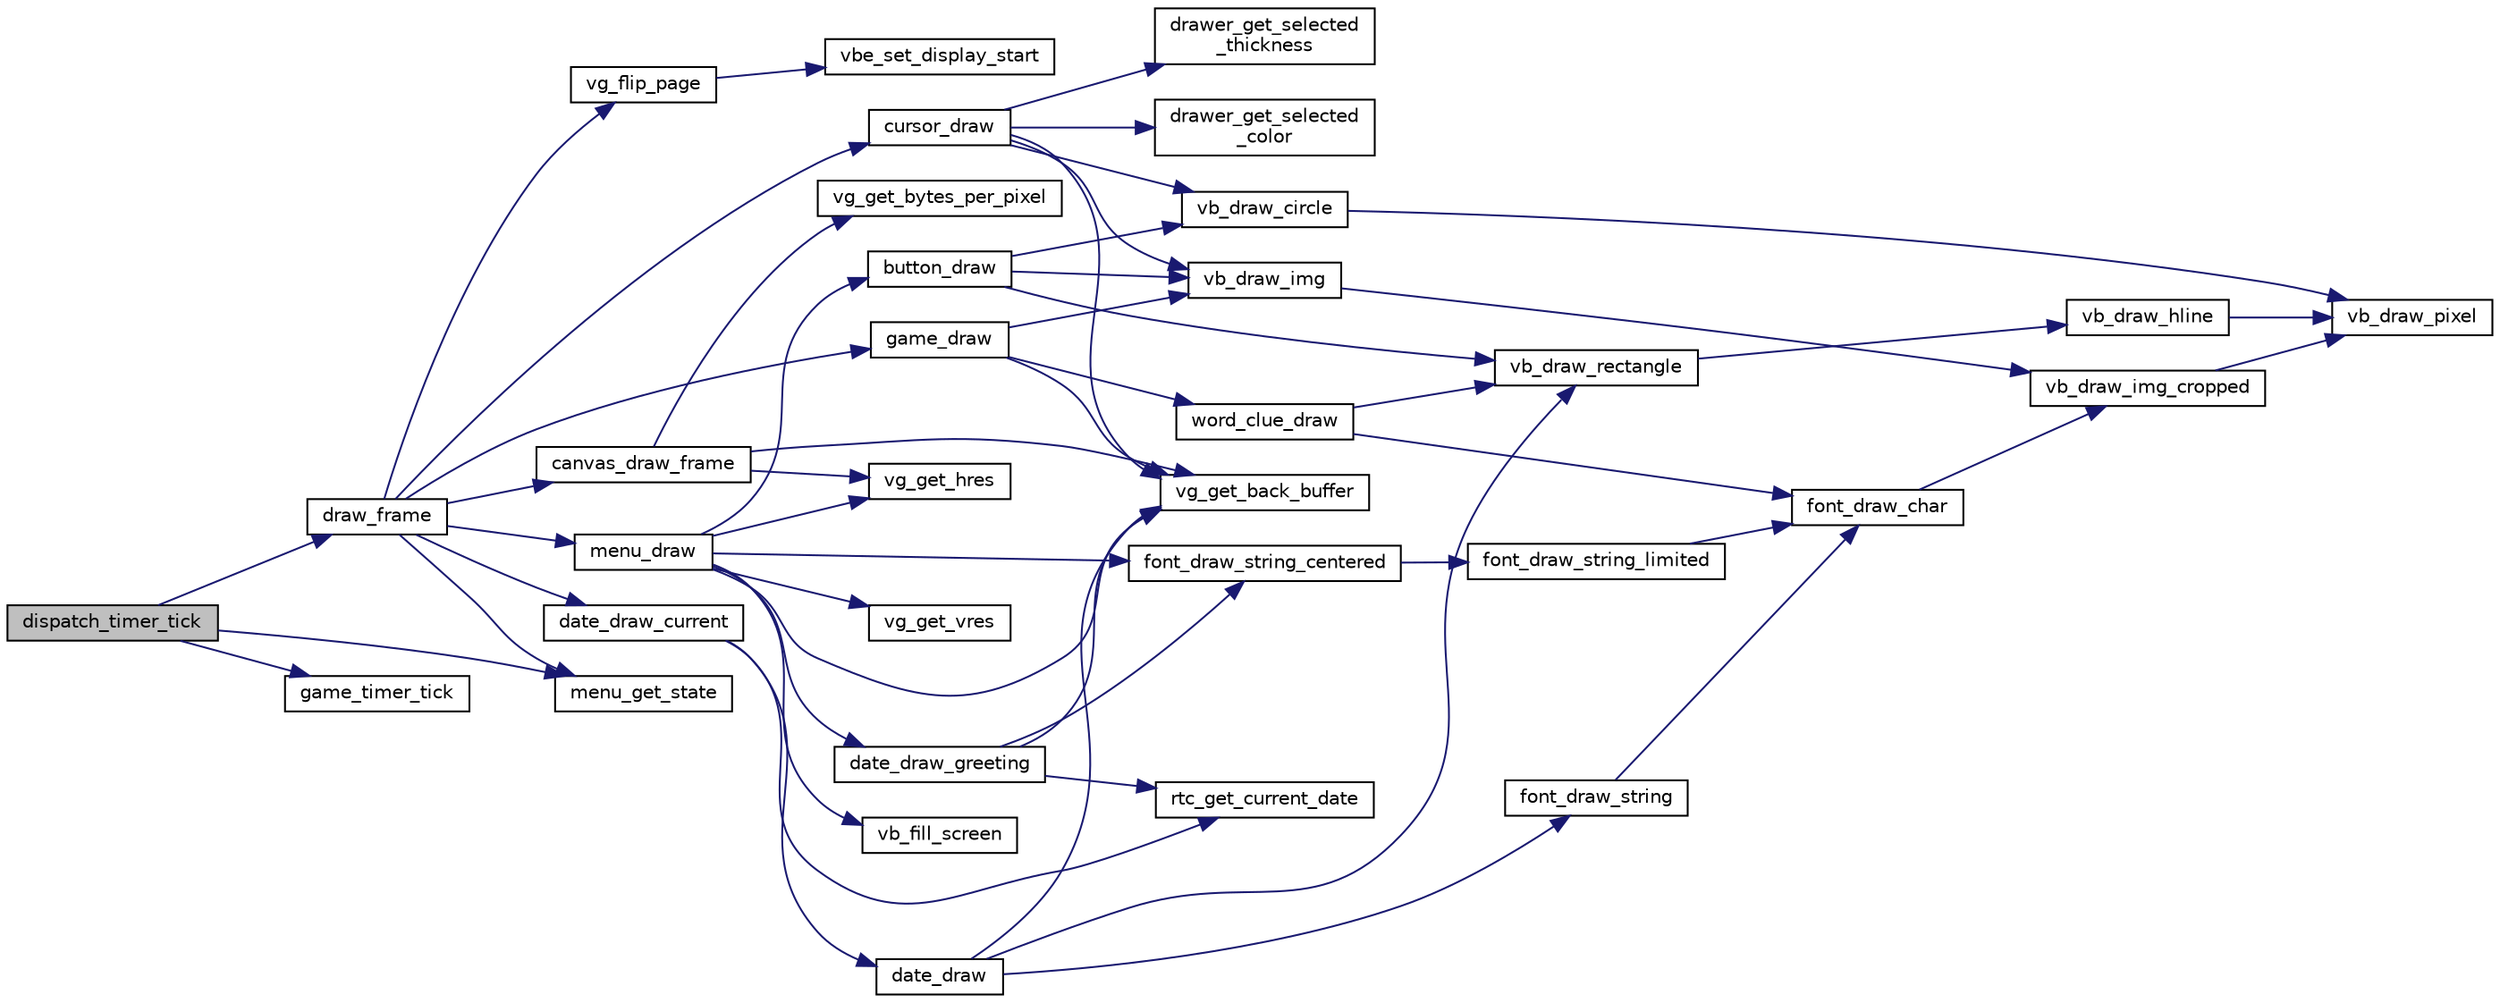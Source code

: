 digraph "dispatch_timer_tick"
{
 // LATEX_PDF_SIZE
  edge [fontname="Helvetica",fontsize="10",labelfontname="Helvetica",labelfontsize="10"];
  node [fontname="Helvetica",fontsize="10",shape=record];
  rankdir="LR";
  Node1 [label="dispatch_timer_tick",height=0.2,width=0.4,color="black", fillcolor="grey75", style="filled", fontcolor="black",tooltip="Dispatches a timer interrupt."];
  Node1 -> Node2 [color="midnightblue",fontsize="10",style="solid",fontname="Helvetica"];
  Node2 [label="draw_frame",height=0.2,width=0.4,color="black", fillcolor="white", style="filled",URL="$group__dispatcher.html#ga1265a5e2843f2b1c45ad05ae61de7000",tooltip="Draws the frame to the back buffer and flips the buffers."];
  Node2 -> Node3 [color="midnightblue",fontsize="10",style="solid",fontname="Helvetica"];
  Node3 [label="canvas_draw_frame",height=0.2,width=0.4,color="black", fillcolor="white", style="filled",URL="$group__canvas.html#ga7212eaf58fd2e7ff08ae401d340d51cd",tooltip="Draws the canvas to the back buffer."];
  Node3 -> Node4 [color="midnightblue",fontsize="10",style="solid",fontname="Helvetica"];
  Node4 [label="vg_get_back_buffer",height=0.2,width=0.4,color="black", fillcolor="white", style="filled",URL="$group__video__gr.html#gaecb0fe68de84fcbe553f77d62b37c69b",tooltip="Gets the back buffer."];
  Node3 -> Node5 [color="midnightblue",fontsize="10",style="solid",fontname="Helvetica"];
  Node5 [label="vg_get_bytes_per_pixel",height=0.2,width=0.4,color="black", fillcolor="white", style="filled",URL="$group__video__gr.html#ga14959b59f7846393c15b57d8d3d6f1d6",tooltip="Gets the number of bytes used to represent a single pixel."];
  Node3 -> Node6 [color="midnightblue",fontsize="10",style="solid",fontname="Helvetica"];
  Node6 [label="vg_get_hres",height=0.2,width=0.4,color="black", fillcolor="white", style="filled",URL="$group__video__gr.html#ga03e56e930917ca4f15ea488838d513a8",tooltip="Gets the horizontal resolution of the buffer."];
  Node2 -> Node7 [color="midnightblue",fontsize="10",style="solid",fontname="Helvetica"];
  Node7 [label="cursor_draw",height=0.2,width=0.4,color="black", fillcolor="white", style="filled",URL="$group__cursor.html#ga1f0539239b1f5a7f3de05af786aeaab2",tooltip="Draws the cursor to the back buffer in its current position according to its current state."];
  Node7 -> Node8 [color="midnightblue",fontsize="10",style="solid",fontname="Helvetica"];
  Node8 [label="drawer_get_selected\l_color",height=0.2,width=0.4,color="black", fillcolor="white", style="filled",URL="$group__game.html#ga3fd14fd97f9704dccd8f8b0e6e53960f",tooltip="Gets the drawer selected color."];
  Node7 -> Node9 [color="midnightblue",fontsize="10",style="solid",fontname="Helvetica"];
  Node9 [label="drawer_get_selected\l_thickness",height=0.2,width=0.4,color="black", fillcolor="white", style="filled",URL="$group__game.html#ga7a01e47255ad988eefbe2e0067a3e26c",tooltip="Gets the drawer selected thickness."];
  Node7 -> Node10 [color="midnightblue",fontsize="10",style="solid",fontname="Helvetica"];
  Node10 [label="vb_draw_circle",height=0.2,width=0.4,color="black", fillcolor="white", style="filled",URL="$group__graphics.html#ga1b69ad0e07cfd0697a4cb9c18ba48b67",tooltip="Draws a circle in the given buffer in the given coordinates with the given radius with the given colo..."];
  Node10 -> Node11 [color="midnightblue",fontsize="10",style="solid",fontname="Helvetica"];
  Node11 [label="vb_draw_pixel",height=0.2,width=0.4,color="black", fillcolor="white", style="filled",URL="$group__graphics.html#ga257b5dac975604f70651e8764ad8acd8",tooltip="Draws a pixel in the given buffer in the given coordinates with the given color."];
  Node7 -> Node12 [color="midnightblue",fontsize="10",style="solid",fontname="Helvetica"];
  Node12 [label="vb_draw_img",height=0.2,width=0.4,color="black", fillcolor="white", style="filled",URL="$group__graphics.html#gad48647db82bcc8a80196a817c9959a40",tooltip="Draws a given xpm image in the given buffer in the given coordinates."];
  Node12 -> Node13 [color="midnightblue",fontsize="10",style="solid",fontname="Helvetica"];
  Node13 [label="vb_draw_img_cropped",height=0.2,width=0.4,color="black", fillcolor="white", style="filled",URL="$group__graphics.html#ga31260a04eb12bc7be5012378500b09b0",tooltip="Draws a portion of a given xpm image in the given buffer in the given coordinates."];
  Node13 -> Node11 [color="midnightblue",fontsize="10",style="solid",fontname="Helvetica"];
  Node7 -> Node4 [color="midnightblue",fontsize="10",style="solid",fontname="Helvetica"];
  Node2 -> Node14 [color="midnightblue",fontsize="10",style="solid",fontname="Helvetica"];
  Node14 [label="date_draw_current",height=0.2,width=0.4,color="black", fillcolor="white", style="filled",URL="$group__date.html#gac6b60c120a9b43280cf175cc7fb7f047",tooltip="Draws the current date to the top left corner of the screen."];
  Node14 -> Node15 [color="midnightblue",fontsize="10",style="solid",fontname="Helvetica"];
  Node15 [label="date_draw",height=0.2,width=0.4,color="black", fillcolor="white", style="filled",URL="$group__date.html#ga4935ca0b464c660a91e7f725da5149ae",tooltip="Draws a date to the given screen coordiantes."];
  Node15 -> Node16 [color="midnightblue",fontsize="10",style="solid",fontname="Helvetica"];
  Node16 [label="font_draw_string",height=0.2,width=0.4,color="black", fillcolor="white", style="filled",URL="$group__font.html#ga84590018142e55d772b7ce9733c06ecf",tooltip="Draws a given string to the given coordinates in the given buffer."];
  Node16 -> Node17 [color="midnightblue",fontsize="10",style="solid",fontname="Helvetica"];
  Node17 [label="font_draw_char",height=0.2,width=0.4,color="black", fillcolor="white", style="filled",URL="$group__font.html#gaa049c74a42572fa8713f9d08ddf42fc1",tooltip="Draws a given char to the given coordinates in the given buffer."];
  Node17 -> Node13 [color="midnightblue",fontsize="10",style="solid",fontname="Helvetica"];
  Node15 -> Node18 [color="midnightblue",fontsize="10",style="solid",fontname="Helvetica"];
  Node18 [label="vb_draw_rectangle",height=0.2,width=0.4,color="black", fillcolor="white", style="filled",URL="$group__graphics.html#ga16484c11b9019a2395c4964fe7da3ab1",tooltip="Draws a rectangle in the given buffer in the given coordinates with the given height and width with t..."];
  Node18 -> Node19 [color="midnightblue",fontsize="10",style="solid",fontname="Helvetica"];
  Node19 [label="vb_draw_hline",height=0.2,width=0.4,color="black", fillcolor="white", style="filled",URL="$group__graphics.html#ga58454ceb710c0fca6b21c049f0cac3a6",tooltip="Draws a horizontal line in the given buffer in the given coordinates with the given color."];
  Node19 -> Node11 [color="midnightblue",fontsize="10",style="solid",fontname="Helvetica"];
  Node15 -> Node4 [color="midnightblue",fontsize="10",style="solid",fontname="Helvetica"];
  Node14 -> Node20 [color="midnightblue",fontsize="10",style="solid",fontname="Helvetica"];
  Node20 [label="rtc_get_current_date",height=0.2,width=0.4,color="black", fillcolor="white", style="filled",URL="$group__rtc.html#gac608d19e8db3bcd96930b3e4441583ec",tooltip="Gets the current date from inside the rtc module."];
  Node2 -> Node21 [color="midnightblue",fontsize="10",style="solid",fontname="Helvetica"];
  Node21 [label="game_draw",height=0.2,width=0.4,color="black", fillcolor="white", style="filled",URL="$group__game.html#ga656ca85eff33877022fd939d29f23822",tooltip="Draws the game to the back buffer. // TODO this is so generic... :/."];
  Node21 -> Node12 [color="midnightblue",fontsize="10",style="solid",fontname="Helvetica"];
  Node21 -> Node4 [color="midnightblue",fontsize="10",style="solid",fontname="Helvetica"];
  Node21 -> Node22 [color="midnightblue",fontsize="10",style="solid",fontname="Helvetica"];
  Node22 [label="word_clue_draw",height=0.2,width=0.4,color="black", fillcolor="white", style="filled",URL="$group__clue.html#gaf2e81417151218db37a0250f64f2f825",tooltip="Draws a given word clue to the given buffer on the given coordinates."];
  Node22 -> Node17 [color="midnightblue",fontsize="10",style="solid",fontname="Helvetica"];
  Node22 -> Node18 [color="midnightblue",fontsize="10",style="solid",fontname="Helvetica"];
  Node2 -> Node23 [color="midnightblue",fontsize="10",style="solid",fontname="Helvetica"];
  Node23 [label="menu_draw",height=0.2,width=0.4,color="black", fillcolor="white", style="filled",URL="$group__menu.html#ga35731eaa9442f8db276220d9fc77dcf6",tooltip="Draws the menu according to its state to the back buffer."];
  Node23 -> Node24 [color="midnightblue",fontsize="10",style="solid",fontname="Helvetica"];
  Node24 [label="button_draw",height=0.2,width=0.4,color="black", fillcolor="white", style="filled",URL="$group__button.html#ga5b499ecd345cc4ab20cb3194a01fc937",tooltip="Draws a given button to the given buffer."];
  Node24 -> Node10 [color="midnightblue",fontsize="10",style="solid",fontname="Helvetica"];
  Node24 -> Node12 [color="midnightblue",fontsize="10",style="solid",fontname="Helvetica"];
  Node24 -> Node18 [color="midnightblue",fontsize="10",style="solid",fontname="Helvetica"];
  Node23 -> Node25 [color="midnightblue",fontsize="10",style="solid",fontname="Helvetica"];
  Node25 [label="date_draw_greeting",height=0.2,width=0.4,color="black", fillcolor="white", style="filled",URL="$group__date.html#gaaf00425c1e5044b7a17bb4331de4ceb8",tooltip="Draws a greeting according to the current date to the given screen coordinates."];
  Node25 -> Node26 [color="midnightblue",fontsize="10",style="solid",fontname="Helvetica"];
  Node26 [label="font_draw_string_centered",height=0.2,width=0.4,color="black", fillcolor="white", style="filled",URL="$group__font.html#ga76f55190cabfad9be834e7f9b435441d",tooltip="Draws a substring of a string centered in the given coordinates in the given buffer."];
  Node26 -> Node27 [color="midnightblue",fontsize="10",style="solid",fontname="Helvetica"];
  Node27 [label="font_draw_string_limited",height=0.2,width=0.4,color="black", fillcolor="white", style="filled",URL="$group__font.html#ga9b434230690465196da266df4141511d",tooltip="Draws a substring of a string to the given coordinates in the given buffer."];
  Node27 -> Node17 [color="midnightblue",fontsize="10",style="solid",fontname="Helvetica"];
  Node25 -> Node20 [color="midnightblue",fontsize="10",style="solid",fontname="Helvetica"];
  Node25 -> Node4 [color="midnightblue",fontsize="10",style="solid",fontname="Helvetica"];
  Node23 -> Node26 [color="midnightblue",fontsize="10",style="solid",fontname="Helvetica"];
  Node23 -> Node28 [color="midnightblue",fontsize="10",style="solid",fontname="Helvetica"];
  Node28 [label="vb_fill_screen",height=0.2,width=0.4,color="black", fillcolor="white", style="filled",URL="$group__graphics.html#ga1c6f059671dcd7284a5e4edda52ce870",tooltip="Fills the given buffer with the given color."];
  Node23 -> Node4 [color="midnightblue",fontsize="10",style="solid",fontname="Helvetica"];
  Node23 -> Node6 [color="midnightblue",fontsize="10",style="solid",fontname="Helvetica"];
  Node23 -> Node29 [color="midnightblue",fontsize="10",style="solid",fontname="Helvetica"];
  Node29 [label="vg_get_vres",height=0.2,width=0.4,color="black", fillcolor="white", style="filled",URL="$group__video__gr.html#gafa08dcecf2adbe49d6a9c28b355c68d1",tooltip="Gets the vertical resolution of the buffer."];
  Node2 -> Node30 [color="midnightblue",fontsize="10",style="solid",fontname="Helvetica"];
  Node30 [label="menu_get_state",height=0.2,width=0.4,color="black", fillcolor="white", style="filled",URL="$group__menu.html#gac5400d8b25e29b894ee7a94f3f4a0586",tooltip="Gets the current menu state."];
  Node2 -> Node31 [color="midnightblue",fontsize="10",style="solid",fontname="Helvetica"];
  Node31 [label="vg_flip_page",height=0.2,width=0.4,color="black", fillcolor="white", style="filled",URL="$group__video__gr.html#gaf34ffe7f8977e7b63e5ad04007cdd4ab",tooltip="Flips the front buffer with the back buffer."];
  Node31 -> Node32 [color="midnightblue",fontsize="10",style="solid",fontname="Helvetica"];
  Node32 [label="vbe_set_display_start",height=0.2,width=0.4,color="black", fillcolor="white", style="filled",URL="$group__vbe.html#gab07dd8d841a38ae1e54dcf851928b3b8",tooltip="VBE function 0x07."];
  Node1 -> Node33 [color="midnightblue",fontsize="10",style="solid",fontname="Helvetica"];
  Node33 [label="game_timer_tick",height=0.2,width=0.4,color="black", fillcolor="white", style="filled",URL="$group__game.html#ga627097f54e4a2aa267c5fb461b1ddc71",tooltip="Updates the game due to a timer interrupt."];
  Node1 -> Node30 [color="midnightblue",fontsize="10",style="solid",fontname="Helvetica"];
}
